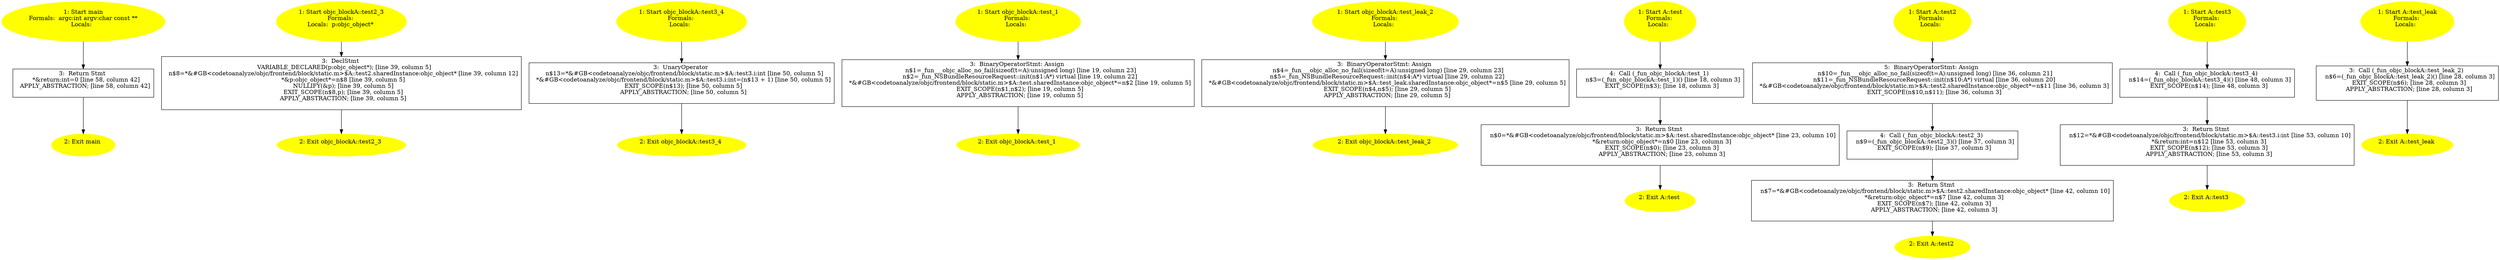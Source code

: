 /* @generated */
digraph cfg {
"main.fad58de7366495db4650cfefac2fcd61_1" [label="1: Start main\nFormals:  argc:int argv:char const **\nLocals:  \n  " color=yellow style=filled]
	

	 "main.fad58de7366495db4650cfefac2fcd61_1" -> "main.fad58de7366495db4650cfefac2fcd61_3" ;
"main.fad58de7366495db4650cfefac2fcd61_2" [label="2: Exit main \n  " color=yellow style=filled]
	

"main.fad58de7366495db4650cfefac2fcd61_3" [label="3:  Return Stmt \n   *&return:int=0 [line 58, column 42]\n  APPLY_ABSTRACTION; [line 58, column 42]\n " shape="box"]
	

	 "main.fad58de7366495db4650cfefac2fcd61_3" -> "main.fad58de7366495db4650cfefac2fcd61_2" ;
"objc_blockA::test2_3.fb3c77086d19ce0276bcab02dc4db00b_1" [label="1: Start objc_blockA::test2_3\nFormals: \nLocals:  p:objc_object* \n  " color=yellow style=filled]
	

	 "objc_blockA::test2_3.fb3c77086d19ce0276bcab02dc4db00b_1" -> "objc_blockA::test2_3.fb3c77086d19ce0276bcab02dc4db00b_3" ;
"objc_blockA::test2_3.fb3c77086d19ce0276bcab02dc4db00b_2" [label="2: Exit objc_blockA::test2_3 \n  " color=yellow style=filled]
	

"objc_blockA::test2_3.fb3c77086d19ce0276bcab02dc4db00b_3" [label="3:  DeclStmt \n   VARIABLE_DECLARED(p:objc_object*); [line 39, column 5]\n  n$8=*&#GB<codetoanalyze/objc/frontend/block/static.m>$A::test2.sharedInstance:objc_object* [line 39, column 12]\n  *&p:objc_object*=n$8 [line 39, column 5]\n  NULLIFY(&p); [line 39, column 5]\n  EXIT_SCOPE(n$8,p); [line 39, column 5]\n  APPLY_ABSTRACTION; [line 39, column 5]\n " shape="box"]
	

	 "objc_blockA::test2_3.fb3c77086d19ce0276bcab02dc4db00b_3" -> "objc_blockA::test2_3.fb3c77086d19ce0276bcab02dc4db00b_2" ;
"objc_blockA::test3_4.8f7c09c3ce64c2617cc0a9977490e152_1" [label="1: Start objc_blockA::test3_4\nFormals: \nLocals:  \n  " color=yellow style=filled]
	

	 "objc_blockA::test3_4.8f7c09c3ce64c2617cc0a9977490e152_1" -> "objc_blockA::test3_4.8f7c09c3ce64c2617cc0a9977490e152_3" ;
"objc_blockA::test3_4.8f7c09c3ce64c2617cc0a9977490e152_2" [label="2: Exit objc_blockA::test3_4 \n  " color=yellow style=filled]
	

"objc_blockA::test3_4.8f7c09c3ce64c2617cc0a9977490e152_3" [label="3:  UnaryOperator \n   n$13=*&#GB<codetoanalyze/objc/frontend/block/static.m>$A::test3.i:int [line 50, column 5]\n  *&#GB<codetoanalyze/objc/frontend/block/static.m>$A::test3.i:int=(n$13 + 1) [line 50, column 5]\n  EXIT_SCOPE(n$13); [line 50, column 5]\n  APPLY_ABSTRACTION; [line 50, column 5]\n " shape="box"]
	

	 "objc_blockA::test3_4.8f7c09c3ce64c2617cc0a9977490e152_3" -> "objc_blockA::test3_4.8f7c09c3ce64c2617cc0a9977490e152_2" ;
"objc_blockA::test_1.2002c886c49fdecdc4bf7a72fba954ba_1" [label="1: Start objc_blockA::test_1\nFormals: \nLocals:  \n  " color=yellow style=filled]
	

	 "objc_blockA::test_1.2002c886c49fdecdc4bf7a72fba954ba_1" -> "objc_blockA::test_1.2002c886c49fdecdc4bf7a72fba954ba_3" ;
"objc_blockA::test_1.2002c886c49fdecdc4bf7a72fba954ba_2" [label="2: Exit objc_blockA::test_1 \n  " color=yellow style=filled]
	

"objc_blockA::test_1.2002c886c49fdecdc4bf7a72fba954ba_3" [label="3:  BinaryOperatorStmt: Assign \n   n$1=_fun___objc_alloc_no_fail(sizeof(t=A):unsigned long) [line 19, column 23]\n  n$2=_fun_NSBundleResourceRequest::init(n$1:A*) virtual [line 19, column 22]\n  *&#GB<codetoanalyze/objc/frontend/block/static.m>$A::test.sharedInstance:objc_object*=n$2 [line 19, column 5]\n  EXIT_SCOPE(n$1,n$2); [line 19, column 5]\n  APPLY_ABSTRACTION; [line 19, column 5]\n " shape="box"]
	

	 "objc_blockA::test_1.2002c886c49fdecdc4bf7a72fba954ba_3" -> "objc_blockA::test_1.2002c886c49fdecdc4bf7a72fba954ba_2" ;
"objc_blockA::test_leak_2.5f4f71e062f7fac0ae4a5b163d676189_1" [label="1: Start objc_blockA::test_leak_2\nFormals: \nLocals:  \n  " color=yellow style=filled]
	

	 "objc_blockA::test_leak_2.5f4f71e062f7fac0ae4a5b163d676189_1" -> "objc_blockA::test_leak_2.5f4f71e062f7fac0ae4a5b163d676189_3" ;
"objc_blockA::test_leak_2.5f4f71e062f7fac0ae4a5b163d676189_2" [label="2: Exit objc_blockA::test_leak_2 \n  " color=yellow style=filled]
	

"objc_blockA::test_leak_2.5f4f71e062f7fac0ae4a5b163d676189_3" [label="3:  BinaryOperatorStmt: Assign \n   n$4=_fun___objc_alloc_no_fail(sizeof(t=A):unsigned long) [line 29, column 23]\n  n$5=_fun_NSBundleResourceRequest::init(n$4:A*) virtual [line 29, column 22]\n  *&#GB<codetoanalyze/objc/frontend/block/static.m>$A::test_leak.sharedInstance:objc_object*=n$5 [line 29, column 5]\n  EXIT_SCOPE(n$4,n$5); [line 29, column 5]\n  APPLY_ABSTRACTION; [line 29, column 5]\n " shape="box"]
	

	 "objc_blockA::test_leak_2.5f4f71e062f7fac0ae4a5b163d676189_3" -> "objc_blockA::test_leak_2.5f4f71e062f7fac0ae4a5b163d676189_2" ;
"test#A#class.c69ae9e6be36a2eeb5dcbaa1187c354d_1" [label="1: Start A::test\nFormals: \nLocals:  \n  " color=yellow style=filled]
	

	 "test#A#class.c69ae9e6be36a2eeb5dcbaa1187c354d_1" -> "test#A#class.c69ae9e6be36a2eeb5dcbaa1187c354d_4" ;
"test#A#class.c69ae9e6be36a2eeb5dcbaa1187c354d_2" [label="2: Exit A::test \n  " color=yellow style=filled]
	

"test#A#class.c69ae9e6be36a2eeb5dcbaa1187c354d_3" [label="3:  Return Stmt \n   n$0=*&#GB<codetoanalyze/objc/frontend/block/static.m>$A::test.sharedInstance:objc_object* [line 23, column 10]\n  *&return:objc_object*=n$0 [line 23, column 3]\n  EXIT_SCOPE(n$0); [line 23, column 3]\n  APPLY_ABSTRACTION; [line 23, column 3]\n " shape="box"]
	

	 "test#A#class.c69ae9e6be36a2eeb5dcbaa1187c354d_3" -> "test#A#class.c69ae9e6be36a2eeb5dcbaa1187c354d_2" ;
"test#A#class.c69ae9e6be36a2eeb5dcbaa1187c354d_4" [label="4:  Call (_fun_objc_blockA::test_1) \n   n$3=(_fun_objc_blockA::test_1)() [line 18, column 3]\n  EXIT_SCOPE(n$3); [line 18, column 3]\n " shape="box"]
	

	 "test#A#class.c69ae9e6be36a2eeb5dcbaa1187c354d_4" -> "test#A#class.c69ae9e6be36a2eeb5dcbaa1187c354d_3" ;
"test2#A#class.ce50cb13c3345decc567dd4eb6124604_1" [label="1: Start A::test2\nFormals: \nLocals:  \n  " color=yellow style=filled]
	

	 "test2#A#class.ce50cb13c3345decc567dd4eb6124604_1" -> "test2#A#class.ce50cb13c3345decc567dd4eb6124604_5" ;
"test2#A#class.ce50cb13c3345decc567dd4eb6124604_2" [label="2: Exit A::test2 \n  " color=yellow style=filled]
	

"test2#A#class.ce50cb13c3345decc567dd4eb6124604_3" [label="3:  Return Stmt \n   n$7=*&#GB<codetoanalyze/objc/frontend/block/static.m>$A::test2.sharedInstance:objc_object* [line 42, column 10]\n  *&return:objc_object*=n$7 [line 42, column 3]\n  EXIT_SCOPE(n$7); [line 42, column 3]\n  APPLY_ABSTRACTION; [line 42, column 3]\n " shape="box"]
	

	 "test2#A#class.ce50cb13c3345decc567dd4eb6124604_3" -> "test2#A#class.ce50cb13c3345decc567dd4eb6124604_2" ;
"test2#A#class.ce50cb13c3345decc567dd4eb6124604_4" [label="4:  Call (_fun_objc_blockA::test2_3) \n   n$9=(_fun_objc_blockA::test2_3)() [line 37, column 3]\n  EXIT_SCOPE(n$9); [line 37, column 3]\n " shape="box"]
	

	 "test2#A#class.ce50cb13c3345decc567dd4eb6124604_4" -> "test2#A#class.ce50cb13c3345decc567dd4eb6124604_3" ;
"test2#A#class.ce50cb13c3345decc567dd4eb6124604_5" [label="5:  BinaryOperatorStmt: Assign \n   n$10=_fun___objc_alloc_no_fail(sizeof(t=A):unsigned long) [line 36, column 21]\n  n$11=_fun_NSBundleResourceRequest::init(n$10:A*) virtual [line 36, column 20]\n  *&#GB<codetoanalyze/objc/frontend/block/static.m>$A::test2.sharedInstance:objc_object*=n$11 [line 36, column 3]\n  EXIT_SCOPE(n$10,n$11); [line 36, column 3]\n " shape="box"]
	

	 "test2#A#class.ce50cb13c3345decc567dd4eb6124604_5" -> "test2#A#class.ce50cb13c3345decc567dd4eb6124604_4" ;
"test3#A#class.041e0eaf033ae8cfa2af48253dfb07ee_1" [label="1: Start A::test3\nFormals: \nLocals:  \n  " color=yellow style=filled]
	

	 "test3#A#class.041e0eaf033ae8cfa2af48253dfb07ee_1" -> "test3#A#class.041e0eaf033ae8cfa2af48253dfb07ee_4" ;
"test3#A#class.041e0eaf033ae8cfa2af48253dfb07ee_2" [label="2: Exit A::test3 \n  " color=yellow style=filled]
	

"test3#A#class.041e0eaf033ae8cfa2af48253dfb07ee_3" [label="3:  Return Stmt \n   n$12=*&#GB<codetoanalyze/objc/frontend/block/static.m>$A::test3.i:int [line 53, column 10]\n  *&return:int=n$12 [line 53, column 3]\n  EXIT_SCOPE(n$12); [line 53, column 3]\n  APPLY_ABSTRACTION; [line 53, column 3]\n " shape="box"]
	

	 "test3#A#class.041e0eaf033ae8cfa2af48253dfb07ee_3" -> "test3#A#class.041e0eaf033ae8cfa2af48253dfb07ee_2" ;
"test3#A#class.041e0eaf033ae8cfa2af48253dfb07ee_4" [label="4:  Call (_fun_objc_blockA::test3_4) \n   n$14=(_fun_objc_blockA::test3_4)() [line 48, column 3]\n  EXIT_SCOPE(n$14); [line 48, column 3]\n " shape="box"]
	

	 "test3#A#class.041e0eaf033ae8cfa2af48253dfb07ee_4" -> "test3#A#class.041e0eaf033ae8cfa2af48253dfb07ee_3" ;
"test_leak#A#class.8240788aa53244827857be0e92d27671_1" [label="1: Start A::test_leak\nFormals: \nLocals:  \n  " color=yellow style=filled]
	

	 "test_leak#A#class.8240788aa53244827857be0e92d27671_1" -> "test_leak#A#class.8240788aa53244827857be0e92d27671_3" ;
"test_leak#A#class.8240788aa53244827857be0e92d27671_2" [label="2: Exit A::test_leak \n  " color=yellow style=filled]
	

"test_leak#A#class.8240788aa53244827857be0e92d27671_3" [label="3:  Call (_fun_objc_blockA::test_leak_2) \n   n$6=(_fun_objc_blockA::test_leak_2)() [line 28, column 3]\n  EXIT_SCOPE(n$6); [line 28, column 3]\n  APPLY_ABSTRACTION; [line 28, column 3]\n " shape="box"]
	

	 "test_leak#A#class.8240788aa53244827857be0e92d27671_3" -> "test_leak#A#class.8240788aa53244827857be0e92d27671_2" ;
}
